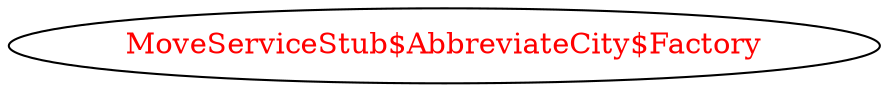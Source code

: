 digraph dependencyGraph {
 concentrate=true;
 ranksep="2.0";
 rankdir="LR"; 
 splines="ortho";
"MoveServiceStub$AbbreviateCity$Factory" [fontcolor="red"];
}